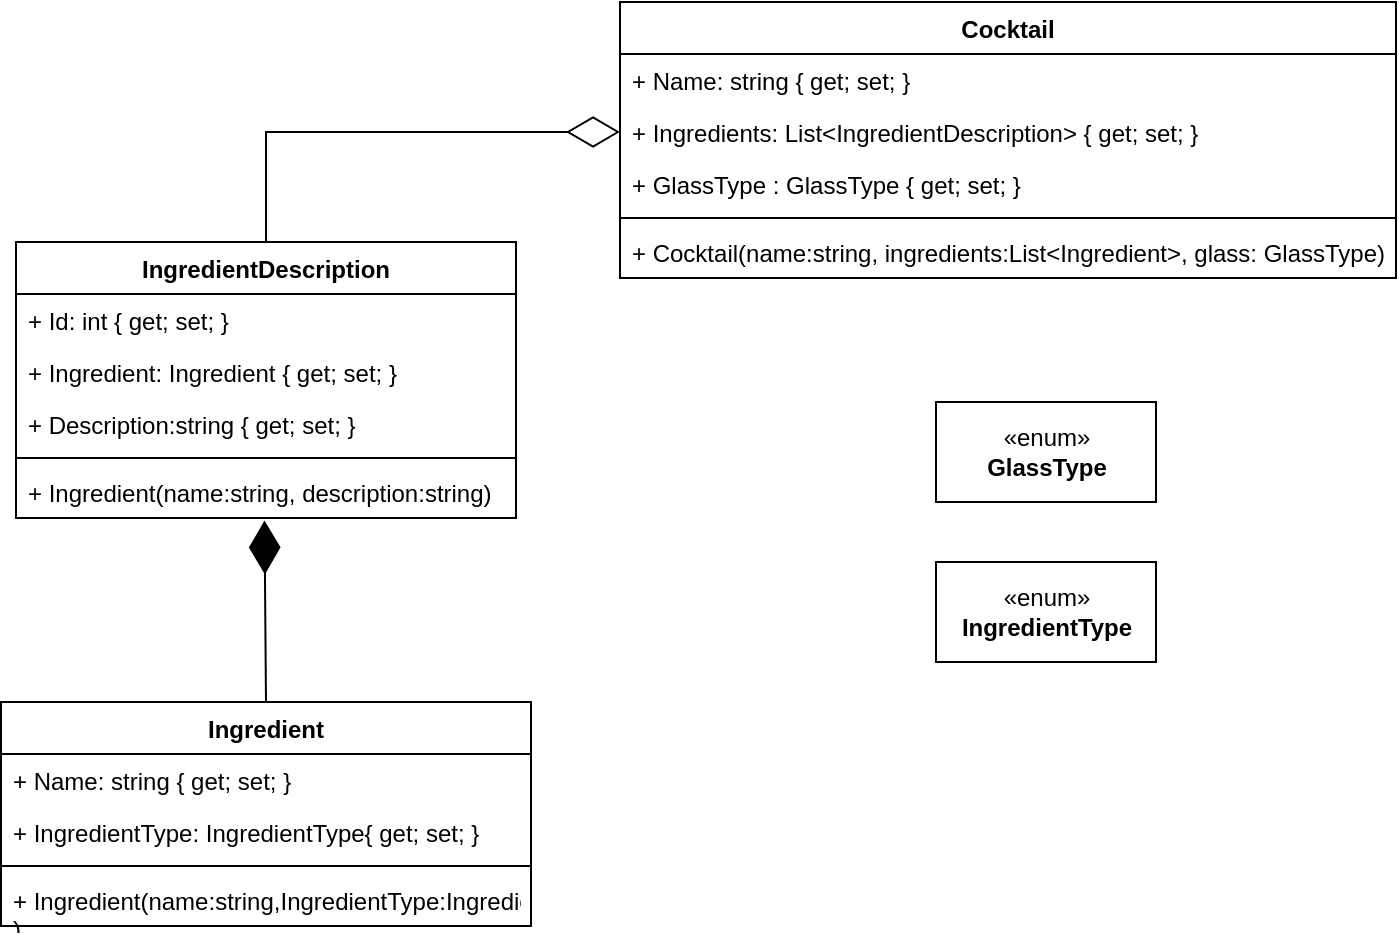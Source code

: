 <mxfile version="14.2.7" type="device"><diagram id="C5RBs43oDa-KdzZeNtuy" name="Page-1"><mxGraphModel dx="934" dy="515" grid="1" gridSize="10" guides="1" tooltips="1" connect="1" arrows="1" fold="1" page="1" pageScale="1" pageWidth="827" pageHeight="1169" math="0" shadow="0"><root><mxCell id="WIyWlLk6GJQsqaUBKTNV-0"/><mxCell id="WIyWlLk6GJQsqaUBKTNV-1" parent="WIyWlLk6GJQsqaUBKTNV-0"/><mxCell id="GMEI8heF4YhuBGyHdZHc-0" value="Cocktail" style="swimlane;fontStyle=1;align=center;verticalAlign=top;childLayout=stackLayout;horizontal=1;startSize=26;horizontalStack=0;resizeParent=1;resizeParentMax=0;resizeLast=0;collapsible=1;marginBottom=0;" parent="WIyWlLk6GJQsqaUBKTNV-1" vertex="1"><mxGeometry x="512" y="150" width="388" height="138" as="geometry"/></mxCell><mxCell id="GMEI8heF4YhuBGyHdZHc-27" value="+ Name: string { get; set; }" style="text;strokeColor=none;fillColor=none;align=left;verticalAlign=top;spacingLeft=4;spacingRight=4;overflow=hidden;rotatable=0;points=[[0,0.5],[1,0.5]];portConstraint=eastwest;" parent="GMEI8heF4YhuBGyHdZHc-0" vertex="1"><mxGeometry y="26" width="388" height="26" as="geometry"/></mxCell><mxCell id="GMEI8heF4YhuBGyHdZHc-1" value="+ Ingredients: List&lt;IngredientDescription&gt; { get; set; }" style="text;strokeColor=none;fillColor=none;align=left;verticalAlign=top;spacingLeft=4;spacingRight=4;overflow=hidden;rotatable=0;points=[[0,0.5],[1,0.5]];portConstraint=eastwest;" parent="GMEI8heF4YhuBGyHdZHc-0" vertex="1"><mxGeometry y="52" width="388" height="26" as="geometry"/></mxCell><mxCell id="GMEI8heF4YhuBGyHdZHc-30" value="+ GlassType : GlassType { get; set; }" style="text;strokeColor=none;fillColor=none;align=left;verticalAlign=top;spacingLeft=4;spacingRight=4;overflow=hidden;rotatable=0;points=[[0,0.5],[1,0.5]];portConstraint=eastwest;" parent="GMEI8heF4YhuBGyHdZHc-0" vertex="1"><mxGeometry y="78" width="388" height="26" as="geometry"/></mxCell><mxCell id="GMEI8heF4YhuBGyHdZHc-2" value="" style="line;strokeWidth=1;fillColor=none;align=left;verticalAlign=middle;spacingTop=-1;spacingLeft=3;spacingRight=3;rotatable=0;labelPosition=right;points=[];portConstraint=eastwest;" parent="GMEI8heF4YhuBGyHdZHc-0" vertex="1"><mxGeometry y="104" width="388" height="8" as="geometry"/></mxCell><mxCell id="GMEI8heF4YhuBGyHdZHc-3" value="+ Cocktail(name:string, ingredients:List&lt;Ingredient&gt;, glass: GlassType)" style="text;strokeColor=none;fillColor=none;align=left;verticalAlign=top;spacingLeft=4;spacingRight=4;overflow=hidden;rotatable=0;points=[[0,0.5],[1,0.5]];portConstraint=eastwest;" parent="GMEI8heF4YhuBGyHdZHc-0" vertex="1"><mxGeometry y="112" width="388" height="26" as="geometry"/></mxCell><mxCell id="GMEI8heF4YhuBGyHdZHc-5" value="IngredientDescription" style="swimlane;fontStyle=1;align=center;verticalAlign=top;childLayout=stackLayout;horizontal=1;startSize=26;horizontalStack=0;resizeParent=1;resizeParentMax=0;resizeLast=0;collapsible=1;marginBottom=0;" parent="WIyWlLk6GJQsqaUBKTNV-1" vertex="1"><mxGeometry x="210" y="270" width="250" height="138" as="geometry"/></mxCell><mxCell id="Yr-CmaKSYnEWZV2PP2VZ-12" value="+ Id: int { get; set; }" style="text;strokeColor=none;fillColor=none;align=left;verticalAlign=top;spacingLeft=4;spacingRight=4;overflow=hidden;rotatable=0;points=[[0,0.5],[1,0.5]];portConstraint=eastwest;" parent="GMEI8heF4YhuBGyHdZHc-5" vertex="1"><mxGeometry y="26" width="250" height="26" as="geometry"/></mxCell><mxCell id="GMEI8heF4YhuBGyHdZHc-6" value="+ Ingredient: Ingredient { get; set; }" style="text;strokeColor=none;fillColor=none;align=left;verticalAlign=top;spacingLeft=4;spacingRight=4;overflow=hidden;rotatable=0;points=[[0,0.5],[1,0.5]];portConstraint=eastwest;" parent="GMEI8heF4YhuBGyHdZHc-5" vertex="1"><mxGeometry y="52" width="250" height="26" as="geometry"/></mxCell><mxCell id="Yr-CmaKSYnEWZV2PP2VZ-5" value="+ Description:string { get; set; }" style="text;strokeColor=none;fillColor=none;align=left;verticalAlign=top;spacingLeft=4;spacingRight=4;overflow=hidden;rotatable=0;points=[[0,0.5],[1,0.5]];portConstraint=eastwest;" parent="GMEI8heF4YhuBGyHdZHc-5" vertex="1"><mxGeometry y="78" width="250" height="26" as="geometry"/></mxCell><mxCell id="GMEI8heF4YhuBGyHdZHc-7" value="" style="line;strokeWidth=1;fillColor=none;align=left;verticalAlign=middle;spacingTop=-1;spacingLeft=3;spacingRight=3;rotatable=0;labelPosition=right;points=[];portConstraint=eastwest;" parent="GMEI8heF4YhuBGyHdZHc-5" vertex="1"><mxGeometry y="104" width="250" height="8" as="geometry"/></mxCell><mxCell id="GMEI8heF4YhuBGyHdZHc-8" value="+ Ingredient(name:string, description:string)" style="text;strokeColor=none;fillColor=none;align=left;verticalAlign=top;spacingLeft=4;spacingRight=4;overflow=hidden;rotatable=0;points=[[0,0.5],[1,0.5]];portConstraint=eastwest;" parent="GMEI8heF4YhuBGyHdZHc-5" vertex="1"><mxGeometry y="112" width="250" height="26" as="geometry"/></mxCell><mxCell id="GMEI8heF4YhuBGyHdZHc-26" value="" style="endArrow=diamondThin;endFill=0;endSize=24;html=1;entryX=0;entryY=0.5;entryDx=0;entryDy=0;exitX=0.5;exitY=0;exitDx=0;exitDy=0;rounded=0;" parent="WIyWlLk6GJQsqaUBKTNV-1" source="GMEI8heF4YhuBGyHdZHc-5" target="GMEI8heF4YhuBGyHdZHc-1" edge="1"><mxGeometry width="160" relative="1" as="geometry"><mxPoint x="348" y="215" as="sourcePoint"/><mxPoint x="508" y="215" as="targetPoint"/><Array as="points"><mxPoint x="335" y="215"/></Array></mxGeometry></mxCell><mxCell id="GMEI8heF4YhuBGyHdZHc-29" value="«enum»&lt;br&gt;&lt;b&gt;GlassType&lt;/b&gt;" style="html=1;" parent="WIyWlLk6GJQsqaUBKTNV-1" vertex="1"><mxGeometry x="670" y="350" width="110" height="50" as="geometry"/></mxCell><mxCell id="Yr-CmaKSYnEWZV2PP2VZ-0" value="Ingredient" style="swimlane;fontStyle=1;align=center;verticalAlign=top;childLayout=stackLayout;horizontal=1;startSize=26;horizontalStack=0;resizeParent=1;resizeParentMax=0;resizeLast=0;collapsible=1;marginBottom=0;" parent="WIyWlLk6GJQsqaUBKTNV-1" vertex="1"><mxGeometry x="202.5" y="500" width="265" height="112" as="geometry"/></mxCell><mxCell id="Yr-CmaKSYnEWZV2PP2VZ-6" value="+ Name: string { get; set; }" style="text;strokeColor=none;fillColor=none;align=left;verticalAlign=top;spacingLeft=4;spacingRight=4;overflow=hidden;rotatable=0;points=[[0,0.5],[1,0.5]];portConstraint=eastwest;" parent="Yr-CmaKSYnEWZV2PP2VZ-0" vertex="1"><mxGeometry y="26" width="265" height="26" as="geometry"/></mxCell><mxCell id="Yr-CmaKSYnEWZV2PP2VZ-1" value="+ IngredientType: IngredientType{ get; set; }" style="text;strokeColor=none;fillColor=none;align=left;verticalAlign=top;spacingLeft=4;spacingRight=4;overflow=hidden;rotatable=0;points=[[0,0.5],[1,0.5]];portConstraint=eastwest;" parent="Yr-CmaKSYnEWZV2PP2VZ-0" vertex="1"><mxGeometry y="52" width="265" height="26" as="geometry"/></mxCell><mxCell id="Yr-CmaKSYnEWZV2PP2VZ-2" value="" style="line;strokeWidth=1;fillColor=none;align=left;verticalAlign=middle;spacingTop=-1;spacingLeft=3;spacingRight=3;rotatable=0;labelPosition=right;points=[];portConstraint=eastwest;" parent="Yr-CmaKSYnEWZV2PP2VZ-0" vertex="1"><mxGeometry y="78" width="265" height="8" as="geometry"/></mxCell><mxCell id="Yr-CmaKSYnEWZV2PP2VZ-3" value="+ Ingredient(name:string,IngredientType:IngredientType)&#10;)" style="text;strokeColor=none;fillColor=none;align=left;verticalAlign=top;spacingLeft=4;spacingRight=4;overflow=hidden;rotatable=0;points=[[0,0.5],[1,0.5]];portConstraint=eastwest;" parent="Yr-CmaKSYnEWZV2PP2VZ-0" vertex="1"><mxGeometry y="86" width="265" height="26" as="geometry"/></mxCell><mxCell id="Yr-CmaKSYnEWZV2PP2VZ-4" value="" style="endArrow=diamondThin;endFill=1;endSize=24;html=1;entryX=0.497;entryY=1.048;entryDx=0;entryDy=0;exitX=0.5;exitY=0;exitDx=0;exitDy=0;entryPerimeter=0;" parent="WIyWlLk6GJQsqaUBKTNV-1" source="Yr-CmaKSYnEWZV2PP2VZ-0" target="GMEI8heF4YhuBGyHdZHc-8" edge="1"><mxGeometry width="160" relative="1" as="geometry"><mxPoint x="80" y="165" as="sourcePoint"/><mxPoint x="240" y="165" as="targetPoint"/></mxGeometry></mxCell><mxCell id="Yr-CmaKSYnEWZV2PP2VZ-7" value="«enum»&lt;br&gt;&lt;b&gt;IngredientType&lt;/b&gt;" style="html=1;" parent="WIyWlLk6GJQsqaUBKTNV-1" vertex="1"><mxGeometry x="670" y="430" width="110" height="50" as="geometry"/></mxCell></root></mxGraphModel></diagram></mxfile>